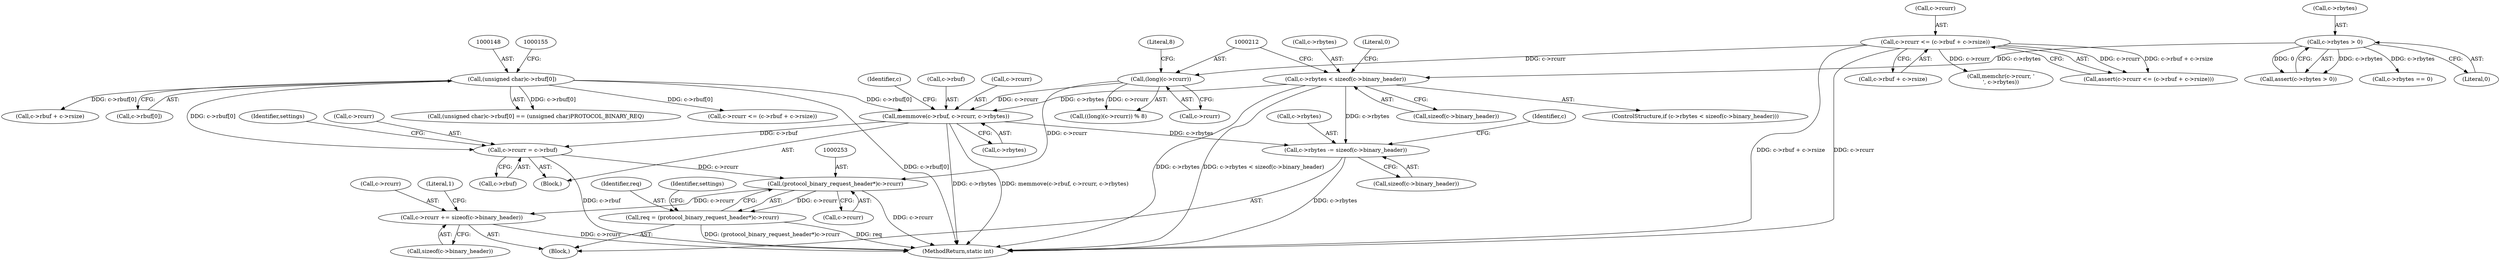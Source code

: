 digraph "0_memcached_d9cd01ede97f4145af9781d448c62a3318952719@API" {
"1000219" [label="(Call,memmove(c->rbuf, c->rcurr, c->rbytes))"];
"1000147" [label="(Call,(unsigned char)c->rbuf[0])"];
"1000211" [label="(Call,(long)(c->rcurr))"];
"1000115" [label="(Call,c->rcurr <= (c->rbuf + c->rsize))"];
"1000195" [label="(Call,c->rbytes < sizeof(c->binary_header))"];
"1000127" [label="(Call,c->rbytes > 0)"];
"1000229" [label="(Call,c->rcurr = c->rbuf)"];
"1000252" [label="(Call,(protocol_binary_request_header*)c->rcurr)"];
"1000250" [label="(Call,req = (protocol_binary_request_header*)c->rcurr)"];
"1000462" [label="(Call,c->rcurr += sizeof(c->binary_header))"];
"1000454" [label="(Call,c->rbytes -= sizeof(c->binary_header))"];
"1000604" [label="(Call,c->rbuf + c->rsize)"];
"1000219" [label="(Call,memmove(c->rbuf, c->rcurr, c->rbytes))"];
"1000218" [label="(Block,)"];
"1000199" [label="(Call,sizeof(c->binary_header))"];
"1000464" [label="(Identifier,c)"];
"1000213" [label="(Call,c->rcurr)"];
"1000149" [label="(Call,c->rbuf[0])"];
"1000211" [label="(Call,(long)(c->rcurr))"];
"1000119" [label="(Call,c->rbuf + c->rsize)"];
"1000251" [label="(Identifier,req)"];
"1000484" [label="(Call,memchr(c->rcurr, '\n', c->rbytes))"];
"1000254" [label="(Call,c->rcurr)"];
"1000454" [label="(Call,c->rbytes -= sizeof(c->binary_header))"];
"1000207" [label="(Block,)"];
"1000463" [label="(Call,c->rcurr)"];
"1000114" [label="(Call,assert(c->rcurr <= (c->rbuf + c->rsize)))"];
"1000216" [label="(Literal,8)"];
"1000466" [label="(Call,sizeof(c->binary_header))"];
"1000455" [label="(Call,c->rbytes)"];
"1000462" [label="(Call,c->rcurr += sizeof(c->binary_header))"];
"1000613" [label="(MethodReturn,static int)"];
"1000230" [label="(Call,c->rcurr)"];
"1000210" [label="(Call,((long)(c->rcurr)) % 8)"];
"1000115" [label="(Call,c->rcurr <= (c->rbuf + c->rsize))"];
"1000220" [label="(Call,c->rbuf)"];
"1000226" [label="(Call,c->rbytes)"];
"1000147" [label="(Call,(unsigned char)c->rbuf[0])"];
"1000126" [label="(Call,assert(c->rbytes > 0))"];
"1000260" [label="(Identifier,settings)"];
"1000252" [label="(Call,(protocol_binary_request_header*)c->rcurr)"];
"1000233" [label="(Call,c->rbuf)"];
"1000128" [label="(Call,c->rbytes)"];
"1000475" [label="(Call,c->rbytes == 0)"];
"1000612" [label="(Literal,1)"];
"1000116" [label="(Call,c->rcurr)"];
"1000458" [label="(Call,sizeof(c->binary_header))"];
"1000196" [label="(Call,c->rbytes)"];
"1000223" [label="(Call,c->rcurr)"];
"1000231" [label="(Identifier,c)"];
"1000127" [label="(Call,c->rbytes > 0)"];
"1000205" [label="(Literal,0)"];
"1000131" [label="(Literal,0)"];
"1000250" [label="(Call,req = (protocol_binary_request_header*)c->rcurr)"];
"1000239" [label="(Identifier,settings)"];
"1000195" [label="(Call,c->rbytes < sizeof(c->binary_header))"];
"1000146" [label="(Call,(unsigned char)c->rbuf[0] == (unsigned char)PROTOCOL_BINARY_REQ)"];
"1000600" [label="(Call,c->rcurr <= (c->rbuf + c->rsize))"];
"1000194" [label="(ControlStructure,if (c->rbytes < sizeof(c->binary_header)))"];
"1000229" [label="(Call,c->rcurr = c->rbuf)"];
"1000219" -> "1000218"  [label="AST: "];
"1000219" -> "1000226"  [label="CFG: "];
"1000220" -> "1000219"  [label="AST: "];
"1000223" -> "1000219"  [label="AST: "];
"1000226" -> "1000219"  [label="AST: "];
"1000231" -> "1000219"  [label="CFG: "];
"1000219" -> "1000613"  [label="DDG: c->rbytes"];
"1000219" -> "1000613"  [label="DDG: memmove(c->rbuf, c->rcurr, c->rbytes)"];
"1000147" -> "1000219"  [label="DDG: c->rbuf[0]"];
"1000211" -> "1000219"  [label="DDG: c->rcurr"];
"1000195" -> "1000219"  [label="DDG: c->rbytes"];
"1000219" -> "1000229"  [label="DDG: c->rbuf"];
"1000219" -> "1000454"  [label="DDG: c->rbytes"];
"1000147" -> "1000146"  [label="AST: "];
"1000147" -> "1000149"  [label="CFG: "];
"1000148" -> "1000147"  [label="AST: "];
"1000149" -> "1000147"  [label="AST: "];
"1000155" -> "1000147"  [label="CFG: "];
"1000147" -> "1000613"  [label="DDG: c->rbuf[0]"];
"1000147" -> "1000146"  [label="DDG: c->rbuf[0]"];
"1000147" -> "1000229"  [label="DDG: c->rbuf[0]"];
"1000147" -> "1000600"  [label="DDG: c->rbuf[0]"];
"1000147" -> "1000604"  [label="DDG: c->rbuf[0]"];
"1000211" -> "1000210"  [label="AST: "];
"1000211" -> "1000213"  [label="CFG: "];
"1000212" -> "1000211"  [label="AST: "];
"1000213" -> "1000211"  [label="AST: "];
"1000216" -> "1000211"  [label="CFG: "];
"1000211" -> "1000210"  [label="DDG: c->rcurr"];
"1000115" -> "1000211"  [label="DDG: c->rcurr"];
"1000211" -> "1000252"  [label="DDG: c->rcurr"];
"1000115" -> "1000114"  [label="AST: "];
"1000115" -> "1000119"  [label="CFG: "];
"1000116" -> "1000115"  [label="AST: "];
"1000119" -> "1000115"  [label="AST: "];
"1000114" -> "1000115"  [label="CFG: "];
"1000115" -> "1000613"  [label="DDG: c->rbuf + c->rsize"];
"1000115" -> "1000613"  [label="DDG: c->rcurr"];
"1000115" -> "1000114"  [label="DDG: c->rcurr"];
"1000115" -> "1000114"  [label="DDG: c->rbuf + c->rsize"];
"1000115" -> "1000484"  [label="DDG: c->rcurr"];
"1000195" -> "1000194"  [label="AST: "];
"1000195" -> "1000199"  [label="CFG: "];
"1000196" -> "1000195"  [label="AST: "];
"1000199" -> "1000195"  [label="AST: "];
"1000205" -> "1000195"  [label="CFG: "];
"1000212" -> "1000195"  [label="CFG: "];
"1000195" -> "1000613"  [label="DDG: c->rbytes < sizeof(c->binary_header)"];
"1000195" -> "1000613"  [label="DDG: c->rbytes"];
"1000127" -> "1000195"  [label="DDG: c->rbytes"];
"1000195" -> "1000454"  [label="DDG: c->rbytes"];
"1000127" -> "1000126"  [label="AST: "];
"1000127" -> "1000131"  [label="CFG: "];
"1000128" -> "1000127"  [label="AST: "];
"1000131" -> "1000127"  [label="AST: "];
"1000126" -> "1000127"  [label="CFG: "];
"1000127" -> "1000126"  [label="DDG: c->rbytes"];
"1000127" -> "1000126"  [label="DDG: 0"];
"1000127" -> "1000475"  [label="DDG: c->rbytes"];
"1000229" -> "1000218"  [label="AST: "];
"1000229" -> "1000233"  [label="CFG: "];
"1000230" -> "1000229"  [label="AST: "];
"1000233" -> "1000229"  [label="AST: "];
"1000239" -> "1000229"  [label="CFG: "];
"1000229" -> "1000613"  [label="DDG: c->rbuf"];
"1000229" -> "1000252"  [label="DDG: c->rcurr"];
"1000252" -> "1000250"  [label="AST: "];
"1000252" -> "1000254"  [label="CFG: "];
"1000253" -> "1000252"  [label="AST: "];
"1000254" -> "1000252"  [label="AST: "];
"1000250" -> "1000252"  [label="CFG: "];
"1000252" -> "1000613"  [label="DDG: c->rcurr"];
"1000252" -> "1000250"  [label="DDG: c->rcurr"];
"1000252" -> "1000462"  [label="DDG: c->rcurr"];
"1000250" -> "1000207"  [label="AST: "];
"1000251" -> "1000250"  [label="AST: "];
"1000260" -> "1000250"  [label="CFG: "];
"1000250" -> "1000613"  [label="DDG: req"];
"1000250" -> "1000613"  [label="DDG: (protocol_binary_request_header*)c->rcurr"];
"1000462" -> "1000207"  [label="AST: "];
"1000462" -> "1000466"  [label="CFG: "];
"1000463" -> "1000462"  [label="AST: "];
"1000466" -> "1000462"  [label="AST: "];
"1000612" -> "1000462"  [label="CFG: "];
"1000462" -> "1000613"  [label="DDG: c->rcurr"];
"1000454" -> "1000207"  [label="AST: "];
"1000454" -> "1000458"  [label="CFG: "];
"1000455" -> "1000454"  [label="AST: "];
"1000458" -> "1000454"  [label="AST: "];
"1000464" -> "1000454"  [label="CFG: "];
"1000454" -> "1000613"  [label="DDG: c->rbytes"];
}
